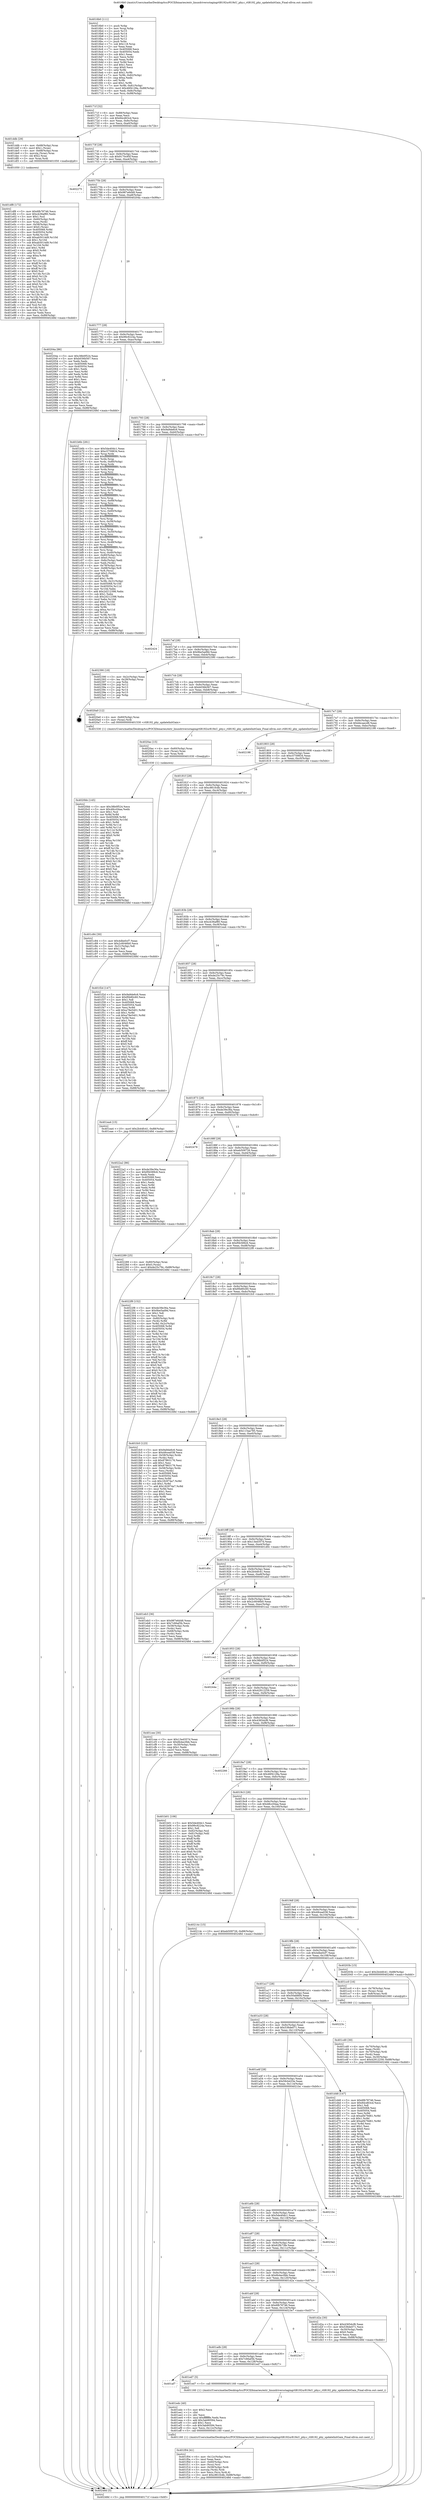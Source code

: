 digraph "0x4016b0" {
  label = "0x4016b0 (/mnt/c/Users/mathe/Desktop/tcc/POCII/binaries/extr_linuxdriversstagingrtl8192ur819xU_phy.c_rtl8192_phy_updateInitGain_Final-ollvm.out::main(0))"
  labelloc = "t"
  node[shape=record]

  Entry [label="",width=0.3,height=0.3,shape=circle,fillcolor=black,style=filled]
  "0x40171f" [label="{
     0x40171f [32]\l
     | [instrs]\l
     &nbsp;&nbsp;0x40171f \<+6\>: mov -0x88(%rbp),%eax\l
     &nbsp;&nbsp;0x401725 \<+2\>: mov %eax,%ecx\l
     &nbsp;&nbsp;0x401727 \<+6\>: sub $0x84cd63cd,%ecx\l
     &nbsp;&nbsp;0x40172d \<+6\>: mov %eax,-0x9c(%rbp)\l
     &nbsp;&nbsp;0x401733 \<+6\>: mov %ecx,-0xa0(%rbp)\l
     &nbsp;&nbsp;0x401739 \<+6\>: je 0000000000401ddb \<main+0x72b\>\l
  }"]
  "0x401ddb" [label="{
     0x401ddb [29]\l
     | [instrs]\l
     &nbsp;&nbsp;0x401ddb \<+4\>: mov -0x68(%rbp),%rax\l
     &nbsp;&nbsp;0x401ddf \<+6\>: movl $0x1,(%rax)\l
     &nbsp;&nbsp;0x401de5 \<+4\>: mov -0x68(%rbp),%rax\l
     &nbsp;&nbsp;0x401de9 \<+3\>: movslq (%rax),%rax\l
     &nbsp;&nbsp;0x401dec \<+4\>: shl $0x2,%rax\l
     &nbsp;&nbsp;0x401df0 \<+3\>: mov %rax,%rdi\l
     &nbsp;&nbsp;0x401df3 \<+5\>: call 0000000000401050 \<malloc@plt\>\l
     | [calls]\l
     &nbsp;&nbsp;0x401050 \{1\} (unknown)\l
  }"]
  "0x40173f" [label="{
     0x40173f [28]\l
     | [instrs]\l
     &nbsp;&nbsp;0x40173f \<+5\>: jmp 0000000000401744 \<main+0x94\>\l
     &nbsp;&nbsp;0x401744 \<+6\>: mov -0x9c(%rbp),%eax\l
     &nbsp;&nbsp;0x40174a \<+5\>: sub $0x9170c95f,%eax\l
     &nbsp;&nbsp;0x40174f \<+6\>: mov %eax,-0xa4(%rbp)\l
     &nbsp;&nbsp;0x401755 \<+6\>: je 0000000000402275 \<main+0xbc5\>\l
  }"]
  Exit [label="",width=0.3,height=0.3,shape=circle,fillcolor=black,style=filled,peripheries=2]
  "0x402275" [label="{
     0x402275\l
  }", style=dashed]
  "0x40175b" [label="{
     0x40175b [28]\l
     | [instrs]\l
     &nbsp;&nbsp;0x40175b \<+5\>: jmp 0000000000401760 \<main+0xb0\>\l
     &nbsp;&nbsp;0x401760 \<+6\>: mov -0x9c(%rbp),%eax\l
     &nbsp;&nbsp;0x401766 \<+5\>: sub $0x987e6d48,%eax\l
     &nbsp;&nbsp;0x40176b \<+6\>: mov %eax,-0xa8(%rbp)\l
     &nbsp;&nbsp;0x401771 \<+6\>: je 000000000040204a \<main+0x99a\>\l
  }"]
  "0x4020bb" [label="{
     0x4020bb [145]\l
     | [instrs]\l
     &nbsp;&nbsp;0x4020bb \<+5\>: mov $0x38b0f524,%ecx\l
     &nbsp;&nbsp;0x4020c0 \<+5\>: mov $0x48cc04aa,%edx\l
     &nbsp;&nbsp;0x4020c5 \<+3\>: mov $0x1,%sil\l
     &nbsp;&nbsp;0x4020c8 \<+3\>: xor %r8d,%r8d\l
     &nbsp;&nbsp;0x4020cb \<+8\>: mov 0x405068,%r9d\l
     &nbsp;&nbsp;0x4020d3 \<+8\>: mov 0x405054,%r10d\l
     &nbsp;&nbsp;0x4020db \<+4\>: sub $0x1,%r8d\l
     &nbsp;&nbsp;0x4020df \<+3\>: mov %r9d,%r11d\l
     &nbsp;&nbsp;0x4020e2 \<+3\>: add %r8d,%r11d\l
     &nbsp;&nbsp;0x4020e5 \<+4\>: imul %r11d,%r9d\l
     &nbsp;&nbsp;0x4020e9 \<+4\>: and $0x1,%r9d\l
     &nbsp;&nbsp;0x4020ed \<+4\>: cmp $0x0,%r9d\l
     &nbsp;&nbsp;0x4020f1 \<+3\>: sete %bl\l
     &nbsp;&nbsp;0x4020f4 \<+4\>: cmp $0xa,%r10d\l
     &nbsp;&nbsp;0x4020f8 \<+4\>: setl %r14b\l
     &nbsp;&nbsp;0x4020fc \<+3\>: mov %bl,%r15b\l
     &nbsp;&nbsp;0x4020ff \<+4\>: xor $0xff,%r15b\l
     &nbsp;&nbsp;0x402103 \<+3\>: mov %r14b,%r12b\l
     &nbsp;&nbsp;0x402106 \<+4\>: xor $0xff,%r12b\l
     &nbsp;&nbsp;0x40210a \<+4\>: xor $0x0,%sil\l
     &nbsp;&nbsp;0x40210e \<+3\>: mov %r15b,%r13b\l
     &nbsp;&nbsp;0x402111 \<+4\>: and $0x0,%r13b\l
     &nbsp;&nbsp;0x402115 \<+3\>: and %sil,%bl\l
     &nbsp;&nbsp;0x402118 \<+3\>: mov %r12b,%al\l
     &nbsp;&nbsp;0x40211b \<+2\>: and $0x0,%al\l
     &nbsp;&nbsp;0x40211d \<+3\>: and %sil,%r14b\l
     &nbsp;&nbsp;0x402120 \<+3\>: or %bl,%r13b\l
     &nbsp;&nbsp;0x402123 \<+3\>: or %r14b,%al\l
     &nbsp;&nbsp;0x402126 \<+3\>: xor %al,%r13b\l
     &nbsp;&nbsp;0x402129 \<+3\>: or %r12b,%r15b\l
     &nbsp;&nbsp;0x40212c \<+4\>: xor $0xff,%r15b\l
     &nbsp;&nbsp;0x402130 \<+4\>: or $0x0,%sil\l
     &nbsp;&nbsp;0x402134 \<+3\>: and %sil,%r15b\l
     &nbsp;&nbsp;0x402137 \<+3\>: or %r15b,%r13b\l
     &nbsp;&nbsp;0x40213a \<+4\>: test $0x1,%r13b\l
     &nbsp;&nbsp;0x40213e \<+3\>: cmovne %edx,%ecx\l
     &nbsp;&nbsp;0x402141 \<+6\>: mov %ecx,-0x88(%rbp)\l
     &nbsp;&nbsp;0x402147 \<+5\>: jmp 000000000040248d \<main+0xddd\>\l
  }"]
  "0x40204a" [label="{
     0x40204a [86]\l
     | [instrs]\l
     &nbsp;&nbsp;0x40204a \<+5\>: mov $0x38b0f524,%eax\l
     &nbsp;&nbsp;0x40204f \<+5\>: mov $0xb036b567,%ecx\l
     &nbsp;&nbsp;0x402054 \<+2\>: xor %edx,%edx\l
     &nbsp;&nbsp;0x402056 \<+7\>: mov 0x405068,%esi\l
     &nbsp;&nbsp;0x40205d \<+7\>: mov 0x405054,%edi\l
     &nbsp;&nbsp;0x402064 \<+3\>: sub $0x1,%edx\l
     &nbsp;&nbsp;0x402067 \<+3\>: mov %esi,%r8d\l
     &nbsp;&nbsp;0x40206a \<+3\>: add %edx,%r8d\l
     &nbsp;&nbsp;0x40206d \<+4\>: imul %r8d,%esi\l
     &nbsp;&nbsp;0x402071 \<+3\>: and $0x1,%esi\l
     &nbsp;&nbsp;0x402074 \<+3\>: cmp $0x0,%esi\l
     &nbsp;&nbsp;0x402077 \<+4\>: sete %r9b\l
     &nbsp;&nbsp;0x40207b \<+3\>: cmp $0xa,%edi\l
     &nbsp;&nbsp;0x40207e \<+4\>: setl %r10b\l
     &nbsp;&nbsp;0x402082 \<+3\>: mov %r9b,%r11b\l
     &nbsp;&nbsp;0x402085 \<+3\>: and %r10b,%r11b\l
     &nbsp;&nbsp;0x402088 \<+3\>: xor %r10b,%r9b\l
     &nbsp;&nbsp;0x40208b \<+3\>: or %r9b,%r11b\l
     &nbsp;&nbsp;0x40208e \<+4\>: test $0x1,%r11b\l
     &nbsp;&nbsp;0x402092 \<+3\>: cmovne %ecx,%eax\l
     &nbsp;&nbsp;0x402095 \<+6\>: mov %eax,-0x88(%rbp)\l
     &nbsp;&nbsp;0x40209b \<+5\>: jmp 000000000040248d \<main+0xddd\>\l
  }"]
  "0x401777" [label="{
     0x401777 [28]\l
     | [instrs]\l
     &nbsp;&nbsp;0x401777 \<+5\>: jmp 000000000040177c \<main+0xcc\>\l
     &nbsp;&nbsp;0x40177c \<+6\>: mov -0x9c(%rbp),%eax\l
     &nbsp;&nbsp;0x401782 \<+5\>: sub $0x99c9224a,%eax\l
     &nbsp;&nbsp;0x401787 \<+6\>: mov %eax,-0xac(%rbp)\l
     &nbsp;&nbsp;0x40178d \<+6\>: je 0000000000401b6b \<main+0x4bb\>\l
  }"]
  "0x4020ac" [label="{
     0x4020ac [15]\l
     | [instrs]\l
     &nbsp;&nbsp;0x4020ac \<+4\>: mov -0x60(%rbp),%rax\l
     &nbsp;&nbsp;0x4020b0 \<+3\>: mov (%rax),%rax\l
     &nbsp;&nbsp;0x4020b3 \<+3\>: mov %rax,%rdi\l
     &nbsp;&nbsp;0x4020b6 \<+5\>: call 0000000000401030 \<free@plt\>\l
     | [calls]\l
     &nbsp;&nbsp;0x401030 \{1\} (unknown)\l
  }"]
  "0x401b6b" [label="{
     0x401b6b [281]\l
     | [instrs]\l
     &nbsp;&nbsp;0x401b6b \<+5\>: mov $0x5de40dc1,%eax\l
     &nbsp;&nbsp;0x401b70 \<+5\>: mov $0xc5759834,%ecx\l
     &nbsp;&nbsp;0x401b75 \<+3\>: mov %rsp,%rdx\l
     &nbsp;&nbsp;0x401b78 \<+4\>: add $0xfffffffffffffff0,%rdx\l
     &nbsp;&nbsp;0x401b7c \<+3\>: mov %rdx,%rsp\l
     &nbsp;&nbsp;0x401b7f \<+4\>: mov %rdx,-0x80(%rbp)\l
     &nbsp;&nbsp;0x401b83 \<+3\>: mov %rsp,%rdx\l
     &nbsp;&nbsp;0x401b86 \<+4\>: add $0xfffffffffffffff0,%rdx\l
     &nbsp;&nbsp;0x401b8a \<+3\>: mov %rdx,%rsp\l
     &nbsp;&nbsp;0x401b8d \<+3\>: mov %rsp,%rsi\l
     &nbsp;&nbsp;0x401b90 \<+4\>: add $0xfffffffffffffff0,%rsi\l
     &nbsp;&nbsp;0x401b94 \<+3\>: mov %rsi,%rsp\l
     &nbsp;&nbsp;0x401b97 \<+4\>: mov %rsi,-0x78(%rbp)\l
     &nbsp;&nbsp;0x401b9b \<+3\>: mov %rsp,%rsi\l
     &nbsp;&nbsp;0x401b9e \<+4\>: add $0xfffffffffffffff0,%rsi\l
     &nbsp;&nbsp;0x401ba2 \<+3\>: mov %rsi,%rsp\l
     &nbsp;&nbsp;0x401ba5 \<+4\>: mov %rsi,-0x70(%rbp)\l
     &nbsp;&nbsp;0x401ba9 \<+3\>: mov %rsp,%rsi\l
     &nbsp;&nbsp;0x401bac \<+4\>: add $0xfffffffffffffff0,%rsi\l
     &nbsp;&nbsp;0x401bb0 \<+3\>: mov %rsi,%rsp\l
     &nbsp;&nbsp;0x401bb3 \<+4\>: mov %rsi,-0x68(%rbp)\l
     &nbsp;&nbsp;0x401bb7 \<+3\>: mov %rsp,%rsi\l
     &nbsp;&nbsp;0x401bba \<+4\>: add $0xfffffffffffffff0,%rsi\l
     &nbsp;&nbsp;0x401bbe \<+3\>: mov %rsi,%rsp\l
     &nbsp;&nbsp;0x401bc1 \<+4\>: mov %rsi,-0x60(%rbp)\l
     &nbsp;&nbsp;0x401bc5 \<+3\>: mov %rsp,%rsi\l
     &nbsp;&nbsp;0x401bc8 \<+4\>: add $0xfffffffffffffff0,%rsi\l
     &nbsp;&nbsp;0x401bcc \<+3\>: mov %rsi,%rsp\l
     &nbsp;&nbsp;0x401bcf \<+4\>: mov %rsi,-0x58(%rbp)\l
     &nbsp;&nbsp;0x401bd3 \<+3\>: mov %rsp,%rsi\l
     &nbsp;&nbsp;0x401bd6 \<+4\>: add $0xfffffffffffffff0,%rsi\l
     &nbsp;&nbsp;0x401bda \<+3\>: mov %rsi,%rsp\l
     &nbsp;&nbsp;0x401bdd \<+4\>: mov %rsi,-0x50(%rbp)\l
     &nbsp;&nbsp;0x401be1 \<+3\>: mov %rsp,%rsi\l
     &nbsp;&nbsp;0x401be4 \<+4\>: add $0xfffffffffffffff0,%rsi\l
     &nbsp;&nbsp;0x401be8 \<+3\>: mov %rsi,%rsp\l
     &nbsp;&nbsp;0x401beb \<+4\>: mov %rsi,-0x48(%rbp)\l
     &nbsp;&nbsp;0x401bef \<+3\>: mov %rsp,%rsi\l
     &nbsp;&nbsp;0x401bf2 \<+4\>: add $0xfffffffffffffff0,%rsi\l
     &nbsp;&nbsp;0x401bf6 \<+3\>: mov %rsi,%rsp\l
     &nbsp;&nbsp;0x401bf9 \<+4\>: mov %rsi,-0x40(%rbp)\l
     &nbsp;&nbsp;0x401bfd \<+4\>: mov -0x80(%rbp),%rsi\l
     &nbsp;&nbsp;0x401c01 \<+6\>: movl $0x0,(%rsi)\l
     &nbsp;&nbsp;0x401c07 \<+6\>: mov -0x8c(%rbp),%edi\l
     &nbsp;&nbsp;0x401c0d \<+2\>: mov %edi,(%rdx)\l
     &nbsp;&nbsp;0x401c0f \<+4\>: mov -0x78(%rbp),%rsi\l
     &nbsp;&nbsp;0x401c13 \<+7\>: mov -0x98(%rbp),%r8\l
     &nbsp;&nbsp;0x401c1a \<+3\>: mov %r8,(%rsi)\l
     &nbsp;&nbsp;0x401c1d \<+3\>: cmpl $0x2,(%rdx)\l
     &nbsp;&nbsp;0x401c20 \<+4\>: setne %r9b\l
     &nbsp;&nbsp;0x401c24 \<+4\>: and $0x1,%r9b\l
     &nbsp;&nbsp;0x401c28 \<+4\>: mov %r9b,-0x31(%rbp)\l
     &nbsp;&nbsp;0x401c2c \<+8\>: mov 0x405068,%r10d\l
     &nbsp;&nbsp;0x401c34 \<+8\>: mov 0x405054,%r11d\l
     &nbsp;&nbsp;0x401c3c \<+3\>: mov %r10d,%ebx\l
     &nbsp;&nbsp;0x401c3f \<+6\>: add $0x2d212398,%ebx\l
     &nbsp;&nbsp;0x401c45 \<+3\>: sub $0x1,%ebx\l
     &nbsp;&nbsp;0x401c48 \<+6\>: sub $0x2d212398,%ebx\l
     &nbsp;&nbsp;0x401c4e \<+4\>: imul %ebx,%r10d\l
     &nbsp;&nbsp;0x401c52 \<+4\>: and $0x1,%r10d\l
     &nbsp;&nbsp;0x401c56 \<+4\>: cmp $0x0,%r10d\l
     &nbsp;&nbsp;0x401c5a \<+4\>: sete %r9b\l
     &nbsp;&nbsp;0x401c5e \<+4\>: cmp $0xa,%r11d\l
     &nbsp;&nbsp;0x401c62 \<+4\>: setl %r14b\l
     &nbsp;&nbsp;0x401c66 \<+3\>: mov %r9b,%r15b\l
     &nbsp;&nbsp;0x401c69 \<+3\>: and %r14b,%r15b\l
     &nbsp;&nbsp;0x401c6c \<+3\>: xor %r14b,%r9b\l
     &nbsp;&nbsp;0x401c6f \<+3\>: or %r9b,%r15b\l
     &nbsp;&nbsp;0x401c72 \<+4\>: test $0x1,%r15b\l
     &nbsp;&nbsp;0x401c76 \<+3\>: cmovne %ecx,%eax\l
     &nbsp;&nbsp;0x401c79 \<+6\>: mov %eax,-0x88(%rbp)\l
     &nbsp;&nbsp;0x401c7f \<+5\>: jmp 000000000040248d \<main+0xddd\>\l
  }"]
  "0x401793" [label="{
     0x401793 [28]\l
     | [instrs]\l
     &nbsp;&nbsp;0x401793 \<+5\>: jmp 0000000000401798 \<main+0xe8\>\l
     &nbsp;&nbsp;0x401798 \<+6\>: mov -0x9c(%rbp),%eax\l
     &nbsp;&nbsp;0x40179e \<+5\>: sub $0x9a9de6c6,%eax\l
     &nbsp;&nbsp;0x4017a3 \<+6\>: mov %eax,-0xb0(%rbp)\l
     &nbsp;&nbsp;0x4017a9 \<+6\>: je 0000000000402424 \<main+0xd74\>\l
  }"]
  "0x401f04" [label="{
     0x401f04 [41]\l
     | [instrs]\l
     &nbsp;&nbsp;0x401f04 \<+6\>: mov -0x12c(%rbp),%ecx\l
     &nbsp;&nbsp;0x401f0a \<+3\>: imul %eax,%ecx\l
     &nbsp;&nbsp;0x401f0d \<+4\>: mov -0x60(%rbp),%rsi\l
     &nbsp;&nbsp;0x401f11 \<+3\>: mov (%rsi),%rsi\l
     &nbsp;&nbsp;0x401f14 \<+4\>: mov -0x58(%rbp),%rdi\l
     &nbsp;&nbsp;0x401f18 \<+3\>: movslq (%rdi),%rdi\l
     &nbsp;&nbsp;0x401f1b \<+3\>: mov %ecx,(%rsi,%rdi,4)\l
     &nbsp;&nbsp;0x401f1e \<+10\>: movl $0xc861fcdb,-0x88(%rbp)\l
     &nbsp;&nbsp;0x401f28 \<+5\>: jmp 000000000040248d \<main+0xddd\>\l
  }"]
  "0x402424" [label="{
     0x402424\l
  }", style=dashed]
  "0x4017af" [label="{
     0x4017af [28]\l
     | [instrs]\l
     &nbsp;&nbsp;0x4017af \<+5\>: jmp 00000000004017b4 \<main+0x104\>\l
     &nbsp;&nbsp;0x4017b4 \<+6\>: mov -0x9c(%rbp),%eax\l
     &nbsp;&nbsp;0x4017ba \<+5\>: sub $0x9be5ad9d,%eax\l
     &nbsp;&nbsp;0x4017bf \<+6\>: mov %eax,-0xb4(%rbp)\l
     &nbsp;&nbsp;0x4017c5 \<+6\>: je 0000000000402390 \<main+0xce0\>\l
  }"]
  "0x401edc" [label="{
     0x401edc [40]\l
     | [instrs]\l
     &nbsp;&nbsp;0x401edc \<+5\>: mov $0x2,%ecx\l
     &nbsp;&nbsp;0x401ee1 \<+1\>: cltd\l
     &nbsp;&nbsp;0x401ee2 \<+2\>: idiv %ecx\l
     &nbsp;&nbsp;0x401ee4 \<+6\>: imul $0xfffffffe,%edx,%ecx\l
     &nbsp;&nbsp;0x401eea \<+6\>: add $0x3ab90594,%ecx\l
     &nbsp;&nbsp;0x401ef0 \<+3\>: add $0x1,%ecx\l
     &nbsp;&nbsp;0x401ef3 \<+6\>: sub $0x3ab90594,%ecx\l
     &nbsp;&nbsp;0x401ef9 \<+6\>: mov %ecx,-0x12c(%rbp)\l
     &nbsp;&nbsp;0x401eff \<+5\>: call 0000000000401160 \<next_i\>\l
     | [calls]\l
     &nbsp;&nbsp;0x401160 \{1\} (/mnt/c/Users/mathe/Desktop/tcc/POCII/binaries/extr_linuxdriversstagingrtl8192ur819xU_phy.c_rtl8192_phy_updateInitGain_Final-ollvm.out::next_i)\l
  }"]
  "0x402390" [label="{
     0x402390 [18]\l
     | [instrs]\l
     &nbsp;&nbsp;0x402390 \<+3\>: mov -0x2c(%rbp),%eax\l
     &nbsp;&nbsp;0x402393 \<+4\>: lea -0x28(%rbp),%rsp\l
     &nbsp;&nbsp;0x402397 \<+1\>: pop %rbx\l
     &nbsp;&nbsp;0x402398 \<+2\>: pop %r12\l
     &nbsp;&nbsp;0x40239a \<+2\>: pop %r13\l
     &nbsp;&nbsp;0x40239c \<+2\>: pop %r14\l
     &nbsp;&nbsp;0x40239e \<+2\>: pop %r15\l
     &nbsp;&nbsp;0x4023a0 \<+1\>: pop %rbp\l
     &nbsp;&nbsp;0x4023a1 \<+1\>: ret\l
  }"]
  "0x4017cb" [label="{
     0x4017cb [28]\l
     | [instrs]\l
     &nbsp;&nbsp;0x4017cb \<+5\>: jmp 00000000004017d0 \<main+0x120\>\l
     &nbsp;&nbsp;0x4017d0 \<+6\>: mov -0x9c(%rbp),%eax\l
     &nbsp;&nbsp;0x4017d6 \<+5\>: sub $0xb036b567,%eax\l
     &nbsp;&nbsp;0x4017db \<+6\>: mov %eax,-0xb8(%rbp)\l
     &nbsp;&nbsp;0x4017e1 \<+6\>: je 00000000004020a0 \<main+0x9f0\>\l
  }"]
  "0x401af7" [label="{
     0x401af7\l
  }", style=dashed]
  "0x4020a0" [label="{
     0x4020a0 [12]\l
     | [instrs]\l
     &nbsp;&nbsp;0x4020a0 \<+4\>: mov -0x60(%rbp),%rax\l
     &nbsp;&nbsp;0x4020a4 \<+3\>: mov (%rax),%rdi\l
     &nbsp;&nbsp;0x4020a7 \<+5\>: call 0000000000401530 \<rtl8192_phy_updateInitGain\>\l
     | [calls]\l
     &nbsp;&nbsp;0x401530 \{1\} (/mnt/c/Users/mathe/Desktop/tcc/POCII/binaries/extr_linuxdriversstagingrtl8192ur819xU_phy.c_rtl8192_phy_updateInitGain_Final-ollvm.out::rtl8192_phy_updateInitGain)\l
  }"]
  "0x4017e7" [label="{
     0x4017e7 [28]\l
     | [instrs]\l
     &nbsp;&nbsp;0x4017e7 \<+5\>: jmp 00000000004017ec \<main+0x13c\>\l
     &nbsp;&nbsp;0x4017ec \<+6\>: mov -0x9c(%rbp),%eax\l
     &nbsp;&nbsp;0x4017f2 \<+5\>: sub $0xbbcaecd8,%eax\l
     &nbsp;&nbsp;0x4017f7 \<+6\>: mov %eax,-0xbc(%rbp)\l
     &nbsp;&nbsp;0x4017fd \<+6\>: je 0000000000402198 \<main+0xae8\>\l
  }"]
  "0x401ed7" [label="{
     0x401ed7 [5]\l
     | [instrs]\l
     &nbsp;&nbsp;0x401ed7 \<+5\>: call 0000000000401160 \<next_i\>\l
     | [calls]\l
     &nbsp;&nbsp;0x401160 \{1\} (/mnt/c/Users/mathe/Desktop/tcc/POCII/binaries/extr_linuxdriversstagingrtl8192ur819xU_phy.c_rtl8192_phy_updateInitGain_Final-ollvm.out::next_i)\l
  }"]
  "0x402198" [label="{
     0x402198\l
  }", style=dashed]
  "0x401803" [label="{
     0x401803 [28]\l
     | [instrs]\l
     &nbsp;&nbsp;0x401803 \<+5\>: jmp 0000000000401808 \<main+0x158\>\l
     &nbsp;&nbsp;0x401808 \<+6\>: mov -0x9c(%rbp),%eax\l
     &nbsp;&nbsp;0x40180e \<+5\>: sub $0xc5759834,%eax\l
     &nbsp;&nbsp;0x401813 \<+6\>: mov %eax,-0xc0(%rbp)\l
     &nbsp;&nbsp;0x401819 \<+6\>: je 0000000000401c84 \<main+0x5d4\>\l
  }"]
  "0x401adb" [label="{
     0x401adb [28]\l
     | [instrs]\l
     &nbsp;&nbsp;0x401adb \<+5\>: jmp 0000000000401ae0 \<main+0x430\>\l
     &nbsp;&nbsp;0x401ae0 \<+6\>: mov -0x9c(%rbp),%eax\l
     &nbsp;&nbsp;0x401ae6 \<+5\>: sub $0x7c66af3b,%eax\l
     &nbsp;&nbsp;0x401aeb \<+6\>: mov %eax,-0x128(%rbp)\l
     &nbsp;&nbsp;0x401af1 \<+6\>: je 0000000000401ed7 \<main+0x827\>\l
  }"]
  "0x401c84" [label="{
     0x401c84 [30]\l
     | [instrs]\l
     &nbsp;&nbsp;0x401c84 \<+5\>: mov $0x4dbe0cf7,%eax\l
     &nbsp;&nbsp;0x401c89 \<+5\>: mov $0x2c6046b0,%ecx\l
     &nbsp;&nbsp;0x401c8e \<+3\>: mov -0x31(%rbp),%dl\l
     &nbsp;&nbsp;0x401c91 \<+3\>: test $0x1,%dl\l
     &nbsp;&nbsp;0x401c94 \<+3\>: cmovne %ecx,%eax\l
     &nbsp;&nbsp;0x401c97 \<+6\>: mov %eax,-0x88(%rbp)\l
     &nbsp;&nbsp;0x401c9d \<+5\>: jmp 000000000040248d \<main+0xddd\>\l
  }"]
  "0x40181f" [label="{
     0x40181f [28]\l
     | [instrs]\l
     &nbsp;&nbsp;0x40181f \<+5\>: jmp 0000000000401824 \<main+0x174\>\l
     &nbsp;&nbsp;0x401824 \<+6\>: mov -0x9c(%rbp),%eax\l
     &nbsp;&nbsp;0x40182a \<+5\>: sub $0xc861fcdb,%eax\l
     &nbsp;&nbsp;0x40182f \<+6\>: mov %eax,-0xc4(%rbp)\l
     &nbsp;&nbsp;0x401835 \<+6\>: je 0000000000401f2d \<main+0x87d\>\l
  }"]
  "0x4023e7" [label="{
     0x4023e7\l
  }", style=dashed]
  "0x401f2d" [label="{
     0x401f2d [147]\l
     | [instrs]\l
     &nbsp;&nbsp;0x401f2d \<+5\>: mov $0x9a9de6c6,%eax\l
     &nbsp;&nbsp;0x401f32 \<+5\>: mov $0xf0b80c60,%ecx\l
     &nbsp;&nbsp;0x401f37 \<+2\>: mov $0x1,%dl\l
     &nbsp;&nbsp;0x401f39 \<+7\>: mov 0x405068,%esi\l
     &nbsp;&nbsp;0x401f40 \<+7\>: mov 0x405054,%edi\l
     &nbsp;&nbsp;0x401f47 \<+3\>: mov %esi,%r8d\l
     &nbsp;&nbsp;0x401f4a \<+7\>: add $0xa78e5401,%r8d\l
     &nbsp;&nbsp;0x401f51 \<+4\>: sub $0x1,%r8d\l
     &nbsp;&nbsp;0x401f55 \<+7\>: sub $0xa78e5401,%r8d\l
     &nbsp;&nbsp;0x401f5c \<+4\>: imul %r8d,%esi\l
     &nbsp;&nbsp;0x401f60 \<+3\>: and $0x1,%esi\l
     &nbsp;&nbsp;0x401f63 \<+3\>: cmp $0x0,%esi\l
     &nbsp;&nbsp;0x401f66 \<+4\>: sete %r9b\l
     &nbsp;&nbsp;0x401f6a \<+3\>: cmp $0xa,%edi\l
     &nbsp;&nbsp;0x401f6d \<+4\>: setl %r10b\l
     &nbsp;&nbsp;0x401f71 \<+3\>: mov %r9b,%r11b\l
     &nbsp;&nbsp;0x401f74 \<+4\>: xor $0xff,%r11b\l
     &nbsp;&nbsp;0x401f78 \<+3\>: mov %r10b,%bl\l
     &nbsp;&nbsp;0x401f7b \<+3\>: xor $0xff,%bl\l
     &nbsp;&nbsp;0x401f7e \<+3\>: xor $0x0,%dl\l
     &nbsp;&nbsp;0x401f81 \<+3\>: mov %r11b,%r14b\l
     &nbsp;&nbsp;0x401f84 \<+4\>: and $0x0,%r14b\l
     &nbsp;&nbsp;0x401f88 \<+3\>: and %dl,%r9b\l
     &nbsp;&nbsp;0x401f8b \<+3\>: mov %bl,%r15b\l
     &nbsp;&nbsp;0x401f8e \<+4\>: and $0x0,%r15b\l
     &nbsp;&nbsp;0x401f92 \<+3\>: and %dl,%r10b\l
     &nbsp;&nbsp;0x401f95 \<+3\>: or %r9b,%r14b\l
     &nbsp;&nbsp;0x401f98 \<+3\>: or %r10b,%r15b\l
     &nbsp;&nbsp;0x401f9b \<+3\>: xor %r15b,%r14b\l
     &nbsp;&nbsp;0x401f9e \<+3\>: or %bl,%r11b\l
     &nbsp;&nbsp;0x401fa1 \<+4\>: xor $0xff,%r11b\l
     &nbsp;&nbsp;0x401fa5 \<+3\>: or $0x0,%dl\l
     &nbsp;&nbsp;0x401fa8 \<+3\>: and %dl,%r11b\l
     &nbsp;&nbsp;0x401fab \<+3\>: or %r11b,%r14b\l
     &nbsp;&nbsp;0x401fae \<+4\>: test $0x1,%r14b\l
     &nbsp;&nbsp;0x401fb2 \<+3\>: cmovne %ecx,%eax\l
     &nbsp;&nbsp;0x401fb5 \<+6\>: mov %eax,-0x88(%rbp)\l
     &nbsp;&nbsp;0x401fbb \<+5\>: jmp 000000000040248d \<main+0xddd\>\l
  }"]
  "0x40183b" [label="{
     0x40183b [28]\l
     | [instrs]\l
     &nbsp;&nbsp;0x40183b \<+5\>: jmp 0000000000401840 \<main+0x190\>\l
     &nbsp;&nbsp;0x401840 \<+6\>: mov -0x9c(%rbp),%eax\l
     &nbsp;&nbsp;0x401846 \<+5\>: sub $0xcb36af80,%eax\l
     &nbsp;&nbsp;0x40184b \<+6\>: mov %eax,-0xc8(%rbp)\l
     &nbsp;&nbsp;0x401851 \<+6\>: je 0000000000401ea4 \<main+0x7f4\>\l
  }"]
  "0x401df8" [label="{
     0x401df8 [172]\l
     | [instrs]\l
     &nbsp;&nbsp;0x401df8 \<+5\>: mov $0x6fb78746,%ecx\l
     &nbsp;&nbsp;0x401dfd \<+5\>: mov $0xcb36af80,%edx\l
     &nbsp;&nbsp;0x401e02 \<+3\>: mov $0x1,%sil\l
     &nbsp;&nbsp;0x401e05 \<+4\>: mov -0x60(%rbp),%rdi\l
     &nbsp;&nbsp;0x401e09 \<+3\>: mov %rax,(%rdi)\l
     &nbsp;&nbsp;0x401e0c \<+4\>: mov -0x58(%rbp),%rax\l
     &nbsp;&nbsp;0x401e10 \<+6\>: movl $0x0,(%rax)\l
     &nbsp;&nbsp;0x401e16 \<+8\>: mov 0x405068,%r8d\l
     &nbsp;&nbsp;0x401e1e \<+8\>: mov 0x405054,%r9d\l
     &nbsp;&nbsp;0x401e26 \<+3\>: mov %r8d,%r10d\l
     &nbsp;&nbsp;0x401e29 \<+7\>: add $0xab5014d9,%r10d\l
     &nbsp;&nbsp;0x401e30 \<+4\>: sub $0x1,%r10d\l
     &nbsp;&nbsp;0x401e34 \<+7\>: sub $0xab5014d9,%r10d\l
     &nbsp;&nbsp;0x401e3b \<+4\>: imul %r10d,%r8d\l
     &nbsp;&nbsp;0x401e3f \<+4\>: and $0x1,%r8d\l
     &nbsp;&nbsp;0x401e43 \<+4\>: cmp $0x0,%r8d\l
     &nbsp;&nbsp;0x401e47 \<+4\>: sete %r11b\l
     &nbsp;&nbsp;0x401e4b \<+4\>: cmp $0xa,%r9d\l
     &nbsp;&nbsp;0x401e4f \<+3\>: setl %bl\l
     &nbsp;&nbsp;0x401e52 \<+3\>: mov %r11b,%r14b\l
     &nbsp;&nbsp;0x401e55 \<+4\>: xor $0xff,%r14b\l
     &nbsp;&nbsp;0x401e59 \<+3\>: mov %bl,%r15b\l
     &nbsp;&nbsp;0x401e5c \<+4\>: xor $0xff,%r15b\l
     &nbsp;&nbsp;0x401e60 \<+4\>: xor $0x0,%sil\l
     &nbsp;&nbsp;0x401e64 \<+3\>: mov %r14b,%r12b\l
     &nbsp;&nbsp;0x401e67 \<+4\>: and $0x0,%r12b\l
     &nbsp;&nbsp;0x401e6b \<+3\>: and %sil,%r11b\l
     &nbsp;&nbsp;0x401e6e \<+3\>: mov %r15b,%r13b\l
     &nbsp;&nbsp;0x401e71 \<+4\>: and $0x0,%r13b\l
     &nbsp;&nbsp;0x401e75 \<+3\>: and %sil,%bl\l
     &nbsp;&nbsp;0x401e78 \<+3\>: or %r11b,%r12b\l
     &nbsp;&nbsp;0x401e7b \<+3\>: or %bl,%r13b\l
     &nbsp;&nbsp;0x401e7e \<+3\>: xor %r13b,%r12b\l
     &nbsp;&nbsp;0x401e81 \<+3\>: or %r15b,%r14b\l
     &nbsp;&nbsp;0x401e84 \<+4\>: xor $0xff,%r14b\l
     &nbsp;&nbsp;0x401e88 \<+4\>: or $0x0,%sil\l
     &nbsp;&nbsp;0x401e8c \<+3\>: and %sil,%r14b\l
     &nbsp;&nbsp;0x401e8f \<+3\>: or %r14b,%r12b\l
     &nbsp;&nbsp;0x401e92 \<+4\>: test $0x1,%r12b\l
     &nbsp;&nbsp;0x401e96 \<+3\>: cmovne %edx,%ecx\l
     &nbsp;&nbsp;0x401e99 \<+6\>: mov %ecx,-0x88(%rbp)\l
     &nbsp;&nbsp;0x401e9f \<+5\>: jmp 000000000040248d \<main+0xddd\>\l
  }"]
  "0x401ea4" [label="{
     0x401ea4 [15]\l
     | [instrs]\l
     &nbsp;&nbsp;0x401ea4 \<+10\>: movl $0x2b44fc41,-0x88(%rbp)\l
     &nbsp;&nbsp;0x401eae \<+5\>: jmp 000000000040248d \<main+0xddd\>\l
  }"]
  "0x401857" [label="{
     0x401857 [28]\l
     | [instrs]\l
     &nbsp;&nbsp;0x401857 \<+5\>: jmp 000000000040185c \<main+0x1ac\>\l
     &nbsp;&nbsp;0x40185c \<+6\>: mov -0x9c(%rbp),%eax\l
     &nbsp;&nbsp;0x401862 \<+5\>: sub $0xde25c79c,%eax\l
     &nbsp;&nbsp;0x401867 \<+6\>: mov %eax,-0xcc(%rbp)\l
     &nbsp;&nbsp;0x40186d \<+6\>: je 00000000004022a2 \<main+0xbf2\>\l
  }"]
  "0x401abf" [label="{
     0x401abf [28]\l
     | [instrs]\l
     &nbsp;&nbsp;0x401abf \<+5\>: jmp 0000000000401ac4 \<main+0x414\>\l
     &nbsp;&nbsp;0x401ac4 \<+6\>: mov -0x9c(%rbp),%eax\l
     &nbsp;&nbsp;0x401aca \<+5\>: sub $0x6fb78746,%eax\l
     &nbsp;&nbsp;0x401acf \<+6\>: mov %eax,-0x124(%rbp)\l
     &nbsp;&nbsp;0x401ad5 \<+6\>: je 00000000004023e7 \<main+0xd37\>\l
  }"]
  "0x4022a2" [label="{
     0x4022a2 [86]\l
     | [instrs]\l
     &nbsp;&nbsp;0x4022a2 \<+5\>: mov $0xde39e36a,%eax\l
     &nbsp;&nbsp;0x4022a7 \<+5\>: mov $0xf0b589c6,%ecx\l
     &nbsp;&nbsp;0x4022ac \<+2\>: xor %edx,%edx\l
     &nbsp;&nbsp;0x4022ae \<+7\>: mov 0x405068,%esi\l
     &nbsp;&nbsp;0x4022b5 \<+7\>: mov 0x405054,%edi\l
     &nbsp;&nbsp;0x4022bc \<+3\>: sub $0x1,%edx\l
     &nbsp;&nbsp;0x4022bf \<+3\>: mov %esi,%r8d\l
     &nbsp;&nbsp;0x4022c2 \<+3\>: add %edx,%r8d\l
     &nbsp;&nbsp;0x4022c5 \<+4\>: imul %r8d,%esi\l
     &nbsp;&nbsp;0x4022c9 \<+3\>: and $0x1,%esi\l
     &nbsp;&nbsp;0x4022cc \<+3\>: cmp $0x0,%esi\l
     &nbsp;&nbsp;0x4022cf \<+4\>: sete %r9b\l
     &nbsp;&nbsp;0x4022d3 \<+3\>: cmp $0xa,%edi\l
     &nbsp;&nbsp;0x4022d6 \<+4\>: setl %r10b\l
     &nbsp;&nbsp;0x4022da \<+3\>: mov %r9b,%r11b\l
     &nbsp;&nbsp;0x4022dd \<+3\>: and %r10b,%r11b\l
     &nbsp;&nbsp;0x4022e0 \<+3\>: xor %r10b,%r9b\l
     &nbsp;&nbsp;0x4022e3 \<+3\>: or %r9b,%r11b\l
     &nbsp;&nbsp;0x4022e6 \<+4\>: test $0x1,%r11b\l
     &nbsp;&nbsp;0x4022ea \<+3\>: cmovne %ecx,%eax\l
     &nbsp;&nbsp;0x4022ed \<+6\>: mov %eax,-0x88(%rbp)\l
     &nbsp;&nbsp;0x4022f3 \<+5\>: jmp 000000000040248d \<main+0xddd\>\l
  }"]
  "0x401873" [label="{
     0x401873 [28]\l
     | [instrs]\l
     &nbsp;&nbsp;0x401873 \<+5\>: jmp 0000000000401878 \<main+0x1c8\>\l
     &nbsp;&nbsp;0x401878 \<+6\>: mov -0x9c(%rbp),%eax\l
     &nbsp;&nbsp;0x40187e \<+5\>: sub $0xde39e36a,%eax\l
     &nbsp;&nbsp;0x401883 \<+6\>: mov %eax,-0xd0(%rbp)\l
     &nbsp;&nbsp;0x401889 \<+6\>: je 0000000000402478 \<main+0xdc8\>\l
  }"]
  "0x401d2a" [label="{
     0x401d2a [30]\l
     | [instrs]\l
     &nbsp;&nbsp;0x401d2a \<+5\>: mov $0x4365dcf6,%eax\l
     &nbsp;&nbsp;0x401d2f \<+5\>: mov $0x536de071,%ecx\l
     &nbsp;&nbsp;0x401d34 \<+3\>: mov -0x30(%rbp),%edx\l
     &nbsp;&nbsp;0x401d37 \<+3\>: cmp $0x0,%edx\l
     &nbsp;&nbsp;0x401d3a \<+3\>: cmove %ecx,%eax\l
     &nbsp;&nbsp;0x401d3d \<+6\>: mov %eax,-0x88(%rbp)\l
     &nbsp;&nbsp;0x401d43 \<+5\>: jmp 000000000040248d \<main+0xddd\>\l
  }"]
  "0x402478" [label="{
     0x402478\l
  }", style=dashed]
  "0x40188f" [label="{
     0x40188f [28]\l
     | [instrs]\l
     &nbsp;&nbsp;0x40188f \<+5\>: jmp 0000000000401894 \<main+0x1e4\>\l
     &nbsp;&nbsp;0x401894 \<+6\>: mov -0x9c(%rbp),%eax\l
     &nbsp;&nbsp;0x40189a \<+5\>: sub $0xeb509726,%eax\l
     &nbsp;&nbsp;0x40189f \<+6\>: mov %eax,-0xd4(%rbp)\l
     &nbsp;&nbsp;0x4018a5 \<+6\>: je 0000000000402289 \<main+0xbd9\>\l
  }"]
  "0x401aa3" [label="{
     0x401aa3 [28]\l
     | [instrs]\l
     &nbsp;&nbsp;0x401aa3 \<+5\>: jmp 0000000000401aa8 \<main+0x3f8\>\l
     &nbsp;&nbsp;0x401aa8 \<+6\>: mov -0x9c(%rbp),%eax\l
     &nbsp;&nbsp;0x401aae \<+5\>: sub $0x6b4ec0bb,%eax\l
     &nbsp;&nbsp;0x401ab3 \<+6\>: mov %eax,-0x120(%rbp)\l
     &nbsp;&nbsp;0x401ab9 \<+6\>: je 0000000000401d2a \<main+0x67a\>\l
  }"]
  "0x402289" [label="{
     0x402289 [25]\l
     | [instrs]\l
     &nbsp;&nbsp;0x402289 \<+4\>: mov -0x80(%rbp),%rax\l
     &nbsp;&nbsp;0x40228d \<+6\>: movl $0x0,(%rax)\l
     &nbsp;&nbsp;0x402293 \<+10\>: movl $0xde25c79c,-0x88(%rbp)\l
     &nbsp;&nbsp;0x40229d \<+5\>: jmp 000000000040248d \<main+0xddd\>\l
  }"]
  "0x4018ab" [label="{
     0x4018ab [28]\l
     | [instrs]\l
     &nbsp;&nbsp;0x4018ab \<+5\>: jmp 00000000004018b0 \<main+0x200\>\l
     &nbsp;&nbsp;0x4018b0 \<+6\>: mov -0x9c(%rbp),%eax\l
     &nbsp;&nbsp;0x4018b6 \<+5\>: sub $0xf0b589c6,%eax\l
     &nbsp;&nbsp;0x4018bb \<+6\>: mov %eax,-0xd8(%rbp)\l
     &nbsp;&nbsp;0x4018c1 \<+6\>: je 00000000004022f8 \<main+0xc48\>\l
  }"]
  "0x40215b" [label="{
     0x40215b\l
  }", style=dashed]
  "0x4022f8" [label="{
     0x4022f8 [152]\l
     | [instrs]\l
     &nbsp;&nbsp;0x4022f8 \<+5\>: mov $0xde39e36a,%eax\l
     &nbsp;&nbsp;0x4022fd \<+5\>: mov $0x9be5ad9d,%ecx\l
     &nbsp;&nbsp;0x402302 \<+2\>: mov $0x1,%dl\l
     &nbsp;&nbsp;0x402304 \<+2\>: xor %esi,%esi\l
     &nbsp;&nbsp;0x402306 \<+4\>: mov -0x80(%rbp),%rdi\l
     &nbsp;&nbsp;0x40230a \<+3\>: mov (%rdi),%r8d\l
     &nbsp;&nbsp;0x40230d \<+4\>: mov %r8d,-0x2c(%rbp)\l
     &nbsp;&nbsp;0x402311 \<+8\>: mov 0x405068,%r8d\l
     &nbsp;&nbsp;0x402319 \<+8\>: mov 0x405054,%r9d\l
     &nbsp;&nbsp;0x402321 \<+3\>: sub $0x1,%esi\l
     &nbsp;&nbsp;0x402324 \<+3\>: mov %r8d,%r10d\l
     &nbsp;&nbsp;0x402327 \<+3\>: add %esi,%r10d\l
     &nbsp;&nbsp;0x40232a \<+4\>: imul %r10d,%r8d\l
     &nbsp;&nbsp;0x40232e \<+4\>: and $0x1,%r8d\l
     &nbsp;&nbsp;0x402332 \<+4\>: cmp $0x0,%r8d\l
     &nbsp;&nbsp;0x402336 \<+4\>: sete %r11b\l
     &nbsp;&nbsp;0x40233a \<+4\>: cmp $0xa,%r9d\l
     &nbsp;&nbsp;0x40233e \<+3\>: setl %bl\l
     &nbsp;&nbsp;0x402341 \<+3\>: mov %r11b,%r14b\l
     &nbsp;&nbsp;0x402344 \<+4\>: xor $0xff,%r14b\l
     &nbsp;&nbsp;0x402348 \<+3\>: mov %bl,%r15b\l
     &nbsp;&nbsp;0x40234b \<+4\>: xor $0xff,%r15b\l
     &nbsp;&nbsp;0x40234f \<+3\>: xor $0x0,%dl\l
     &nbsp;&nbsp;0x402352 \<+3\>: mov %r14b,%r12b\l
     &nbsp;&nbsp;0x402355 \<+4\>: and $0x0,%r12b\l
     &nbsp;&nbsp;0x402359 \<+3\>: and %dl,%r11b\l
     &nbsp;&nbsp;0x40235c \<+3\>: mov %r15b,%r13b\l
     &nbsp;&nbsp;0x40235f \<+4\>: and $0x0,%r13b\l
     &nbsp;&nbsp;0x402363 \<+2\>: and %dl,%bl\l
     &nbsp;&nbsp;0x402365 \<+3\>: or %r11b,%r12b\l
     &nbsp;&nbsp;0x402368 \<+3\>: or %bl,%r13b\l
     &nbsp;&nbsp;0x40236b \<+3\>: xor %r13b,%r12b\l
     &nbsp;&nbsp;0x40236e \<+3\>: or %r15b,%r14b\l
     &nbsp;&nbsp;0x402371 \<+4\>: xor $0xff,%r14b\l
     &nbsp;&nbsp;0x402375 \<+3\>: or $0x0,%dl\l
     &nbsp;&nbsp;0x402378 \<+3\>: and %dl,%r14b\l
     &nbsp;&nbsp;0x40237b \<+3\>: or %r14b,%r12b\l
     &nbsp;&nbsp;0x40237e \<+4\>: test $0x1,%r12b\l
     &nbsp;&nbsp;0x402382 \<+3\>: cmovne %ecx,%eax\l
     &nbsp;&nbsp;0x402385 \<+6\>: mov %eax,-0x88(%rbp)\l
     &nbsp;&nbsp;0x40238b \<+5\>: jmp 000000000040248d \<main+0xddd\>\l
  }"]
  "0x4018c7" [label="{
     0x4018c7 [28]\l
     | [instrs]\l
     &nbsp;&nbsp;0x4018c7 \<+5\>: jmp 00000000004018cc \<main+0x21c\>\l
     &nbsp;&nbsp;0x4018cc \<+6\>: mov -0x9c(%rbp),%eax\l
     &nbsp;&nbsp;0x4018d2 \<+5\>: sub $0xf0b80c60,%eax\l
     &nbsp;&nbsp;0x4018d7 \<+6\>: mov %eax,-0xdc(%rbp)\l
     &nbsp;&nbsp;0x4018dd \<+6\>: je 0000000000401fc0 \<main+0x910\>\l
  }"]
  "0x401a87" [label="{
     0x401a87 [28]\l
     | [instrs]\l
     &nbsp;&nbsp;0x401a87 \<+5\>: jmp 0000000000401a8c \<main+0x3dc\>\l
     &nbsp;&nbsp;0x401a8c \<+6\>: mov -0x9c(%rbp),%eax\l
     &nbsp;&nbsp;0x401a92 \<+5\>: sub $0x62fb73fe,%eax\l
     &nbsp;&nbsp;0x401a97 \<+6\>: mov %eax,-0x11c(%rbp)\l
     &nbsp;&nbsp;0x401a9d \<+6\>: je 000000000040215b \<main+0xaab\>\l
  }"]
  "0x401fc0" [label="{
     0x401fc0 [123]\l
     | [instrs]\l
     &nbsp;&nbsp;0x401fc0 \<+5\>: mov $0x9a9de6c6,%eax\l
     &nbsp;&nbsp;0x401fc5 \<+5\>: mov $0x49cea038,%ecx\l
     &nbsp;&nbsp;0x401fca \<+4\>: mov -0x58(%rbp),%rdx\l
     &nbsp;&nbsp;0x401fce \<+2\>: mov (%rdx),%esi\l
     &nbsp;&nbsp;0x401fd0 \<+6\>: sub $0x87863176,%esi\l
     &nbsp;&nbsp;0x401fd6 \<+3\>: add $0x1,%esi\l
     &nbsp;&nbsp;0x401fd9 \<+6\>: add $0x87863176,%esi\l
     &nbsp;&nbsp;0x401fdf \<+4\>: mov -0x58(%rbp),%rdx\l
     &nbsp;&nbsp;0x401fe3 \<+2\>: mov %esi,(%rdx)\l
     &nbsp;&nbsp;0x401fe5 \<+7\>: mov 0x405068,%esi\l
     &nbsp;&nbsp;0x401fec \<+7\>: mov 0x405054,%edi\l
     &nbsp;&nbsp;0x401ff3 \<+3\>: mov %esi,%r8d\l
     &nbsp;&nbsp;0x401ff6 \<+7\>: sub $0x182974a7,%r8d\l
     &nbsp;&nbsp;0x401ffd \<+4\>: sub $0x1,%r8d\l
     &nbsp;&nbsp;0x402001 \<+7\>: add $0x182974a7,%r8d\l
     &nbsp;&nbsp;0x402008 \<+4\>: imul %r8d,%esi\l
     &nbsp;&nbsp;0x40200c \<+3\>: and $0x1,%esi\l
     &nbsp;&nbsp;0x40200f \<+3\>: cmp $0x0,%esi\l
     &nbsp;&nbsp;0x402012 \<+4\>: sete %r9b\l
     &nbsp;&nbsp;0x402016 \<+3\>: cmp $0xa,%edi\l
     &nbsp;&nbsp;0x402019 \<+4\>: setl %r10b\l
     &nbsp;&nbsp;0x40201d \<+3\>: mov %r9b,%r11b\l
     &nbsp;&nbsp;0x402020 \<+3\>: and %r10b,%r11b\l
     &nbsp;&nbsp;0x402023 \<+3\>: xor %r10b,%r9b\l
     &nbsp;&nbsp;0x402026 \<+3\>: or %r9b,%r11b\l
     &nbsp;&nbsp;0x402029 \<+4\>: test $0x1,%r11b\l
     &nbsp;&nbsp;0x40202d \<+3\>: cmovne %ecx,%eax\l
     &nbsp;&nbsp;0x402030 \<+6\>: mov %eax,-0x88(%rbp)\l
     &nbsp;&nbsp;0x402036 \<+5\>: jmp 000000000040248d \<main+0xddd\>\l
  }"]
  "0x4018e3" [label="{
     0x4018e3 [28]\l
     | [instrs]\l
     &nbsp;&nbsp;0x4018e3 \<+5\>: jmp 00000000004018e8 \<main+0x238\>\l
     &nbsp;&nbsp;0x4018e8 \<+6\>: mov -0x9c(%rbp),%eax\l
     &nbsp;&nbsp;0x4018ee \<+5\>: sub $0x115aa785,%eax\l
     &nbsp;&nbsp;0x4018f3 \<+6\>: mov %eax,-0xe0(%rbp)\l
     &nbsp;&nbsp;0x4018f9 \<+6\>: je 0000000000402212 \<main+0xb62\>\l
  }"]
  "0x4023a2" [label="{
     0x4023a2\l
  }", style=dashed]
  "0x402212" [label="{
     0x402212\l
  }", style=dashed]
  "0x4018ff" [label="{
     0x4018ff [28]\l
     | [instrs]\l
     &nbsp;&nbsp;0x4018ff \<+5\>: jmp 0000000000401904 \<main+0x254\>\l
     &nbsp;&nbsp;0x401904 \<+6\>: mov -0x9c(%rbp),%eax\l
     &nbsp;&nbsp;0x40190a \<+5\>: sub $0x13ed357d,%eax\l
     &nbsp;&nbsp;0x40190f \<+6\>: mov %eax,-0xe4(%rbp)\l
     &nbsp;&nbsp;0x401915 \<+6\>: je 0000000000401d0c \<main+0x65c\>\l
  }"]
  "0x401a6b" [label="{
     0x401a6b [28]\l
     | [instrs]\l
     &nbsp;&nbsp;0x401a6b \<+5\>: jmp 0000000000401a70 \<main+0x3c0\>\l
     &nbsp;&nbsp;0x401a70 \<+6\>: mov -0x9c(%rbp),%eax\l
     &nbsp;&nbsp;0x401a76 \<+5\>: sub $0x5de40dc1,%eax\l
     &nbsp;&nbsp;0x401a7b \<+6\>: mov %eax,-0x118(%rbp)\l
     &nbsp;&nbsp;0x401a81 \<+6\>: je 00000000004023a2 \<main+0xcf2\>\l
  }"]
  "0x401d0c" [label="{
     0x401d0c\l
  }", style=dashed]
  "0x40191b" [label="{
     0x40191b [28]\l
     | [instrs]\l
     &nbsp;&nbsp;0x40191b \<+5\>: jmp 0000000000401920 \<main+0x270\>\l
     &nbsp;&nbsp;0x401920 \<+6\>: mov -0x9c(%rbp),%eax\l
     &nbsp;&nbsp;0x401926 \<+5\>: sub $0x2b44fc41,%eax\l
     &nbsp;&nbsp;0x40192b \<+6\>: mov %eax,-0xe8(%rbp)\l
     &nbsp;&nbsp;0x401931 \<+6\>: je 0000000000401eb3 \<main+0x803\>\l
  }"]
  "0x4021bc" [label="{
     0x4021bc\l
  }", style=dashed]
  "0x401eb3" [label="{
     0x401eb3 [36]\l
     | [instrs]\l
     &nbsp;&nbsp;0x401eb3 \<+5\>: mov $0x987e6d48,%eax\l
     &nbsp;&nbsp;0x401eb8 \<+5\>: mov $0x7c66af3b,%ecx\l
     &nbsp;&nbsp;0x401ebd \<+4\>: mov -0x58(%rbp),%rdx\l
     &nbsp;&nbsp;0x401ec1 \<+2\>: mov (%rdx),%esi\l
     &nbsp;&nbsp;0x401ec3 \<+4\>: mov -0x68(%rbp),%rdx\l
     &nbsp;&nbsp;0x401ec7 \<+2\>: cmp (%rdx),%esi\l
     &nbsp;&nbsp;0x401ec9 \<+3\>: cmovl %ecx,%eax\l
     &nbsp;&nbsp;0x401ecc \<+6\>: mov %eax,-0x88(%rbp)\l
     &nbsp;&nbsp;0x401ed2 \<+5\>: jmp 000000000040248d \<main+0xddd\>\l
  }"]
  "0x401937" [label="{
     0x401937 [28]\l
     | [instrs]\l
     &nbsp;&nbsp;0x401937 \<+5\>: jmp 000000000040193c \<main+0x28c\>\l
     &nbsp;&nbsp;0x40193c \<+6\>: mov -0x9c(%rbp),%eax\l
     &nbsp;&nbsp;0x401942 \<+5\>: sub $0x2c6046b0,%eax\l
     &nbsp;&nbsp;0x401947 \<+6\>: mov %eax,-0xec(%rbp)\l
     &nbsp;&nbsp;0x40194d \<+6\>: je 0000000000401ca2 \<main+0x5f2\>\l
  }"]
  "0x401a4f" [label="{
     0x401a4f [28]\l
     | [instrs]\l
     &nbsp;&nbsp;0x401a4f \<+5\>: jmp 0000000000401a54 \<main+0x3a4\>\l
     &nbsp;&nbsp;0x401a54 \<+6\>: mov -0x9c(%rbp),%eax\l
     &nbsp;&nbsp;0x401a5a \<+5\>: sub $0x59cb433e,%eax\l
     &nbsp;&nbsp;0x401a5f \<+6\>: mov %eax,-0x114(%rbp)\l
     &nbsp;&nbsp;0x401a65 \<+6\>: je 00000000004021bc \<main+0xb0c\>\l
  }"]
  "0x401ca2" [label="{
     0x401ca2\l
  }", style=dashed]
  "0x401953" [label="{
     0x401953 [28]\l
     | [instrs]\l
     &nbsp;&nbsp;0x401953 \<+5\>: jmp 0000000000401958 \<main+0x2a8\>\l
     &nbsp;&nbsp;0x401958 \<+6\>: mov -0x9c(%rbp),%eax\l
     &nbsp;&nbsp;0x40195e \<+5\>: sub $0x38b0f524,%eax\l
     &nbsp;&nbsp;0x401963 \<+6\>: mov %eax,-0xf0(%rbp)\l
     &nbsp;&nbsp;0x401969 \<+6\>: je 000000000040244e \<main+0xd9e\>\l
  }"]
  "0x401d48" [label="{
     0x401d48 [147]\l
     | [instrs]\l
     &nbsp;&nbsp;0x401d48 \<+5\>: mov $0x6fb78746,%eax\l
     &nbsp;&nbsp;0x401d4d \<+5\>: mov $0x84cd63cd,%ecx\l
     &nbsp;&nbsp;0x401d52 \<+2\>: mov $0x1,%dl\l
     &nbsp;&nbsp;0x401d54 \<+7\>: mov 0x405068,%esi\l
     &nbsp;&nbsp;0x401d5b \<+7\>: mov 0x405054,%edi\l
     &nbsp;&nbsp;0x401d62 \<+3\>: mov %esi,%r8d\l
     &nbsp;&nbsp;0x401d65 \<+7\>: sub $0xa0b79d61,%r8d\l
     &nbsp;&nbsp;0x401d6c \<+4\>: sub $0x1,%r8d\l
     &nbsp;&nbsp;0x401d70 \<+7\>: add $0xa0b79d61,%r8d\l
     &nbsp;&nbsp;0x401d77 \<+4\>: imul %r8d,%esi\l
     &nbsp;&nbsp;0x401d7b \<+3\>: and $0x1,%esi\l
     &nbsp;&nbsp;0x401d7e \<+3\>: cmp $0x0,%esi\l
     &nbsp;&nbsp;0x401d81 \<+4\>: sete %r9b\l
     &nbsp;&nbsp;0x401d85 \<+3\>: cmp $0xa,%edi\l
     &nbsp;&nbsp;0x401d88 \<+4\>: setl %r10b\l
     &nbsp;&nbsp;0x401d8c \<+3\>: mov %r9b,%r11b\l
     &nbsp;&nbsp;0x401d8f \<+4\>: xor $0xff,%r11b\l
     &nbsp;&nbsp;0x401d93 \<+3\>: mov %r10b,%bl\l
     &nbsp;&nbsp;0x401d96 \<+3\>: xor $0xff,%bl\l
     &nbsp;&nbsp;0x401d99 \<+3\>: xor $0x1,%dl\l
     &nbsp;&nbsp;0x401d9c \<+3\>: mov %r11b,%r14b\l
     &nbsp;&nbsp;0x401d9f \<+4\>: and $0xff,%r14b\l
     &nbsp;&nbsp;0x401da3 \<+3\>: and %dl,%r9b\l
     &nbsp;&nbsp;0x401da6 \<+3\>: mov %bl,%r15b\l
     &nbsp;&nbsp;0x401da9 \<+4\>: and $0xff,%r15b\l
     &nbsp;&nbsp;0x401dad \<+3\>: and %dl,%r10b\l
     &nbsp;&nbsp;0x401db0 \<+3\>: or %r9b,%r14b\l
     &nbsp;&nbsp;0x401db3 \<+3\>: or %r10b,%r15b\l
     &nbsp;&nbsp;0x401db6 \<+3\>: xor %r15b,%r14b\l
     &nbsp;&nbsp;0x401db9 \<+3\>: or %bl,%r11b\l
     &nbsp;&nbsp;0x401dbc \<+4\>: xor $0xff,%r11b\l
     &nbsp;&nbsp;0x401dc0 \<+3\>: or $0x1,%dl\l
     &nbsp;&nbsp;0x401dc3 \<+3\>: and %dl,%r11b\l
     &nbsp;&nbsp;0x401dc6 \<+3\>: or %r11b,%r14b\l
     &nbsp;&nbsp;0x401dc9 \<+4\>: test $0x1,%r14b\l
     &nbsp;&nbsp;0x401dcd \<+3\>: cmovne %ecx,%eax\l
     &nbsp;&nbsp;0x401dd0 \<+6\>: mov %eax,-0x88(%rbp)\l
     &nbsp;&nbsp;0x401dd6 \<+5\>: jmp 000000000040248d \<main+0xddd\>\l
  }"]
  "0x40244e" [label="{
     0x40244e\l
  }", style=dashed]
  "0x40196f" [label="{
     0x40196f [28]\l
     | [instrs]\l
     &nbsp;&nbsp;0x40196f \<+5\>: jmp 0000000000401974 \<main+0x2c4\>\l
     &nbsp;&nbsp;0x401974 \<+6\>: mov -0x9c(%rbp),%eax\l
     &nbsp;&nbsp;0x40197a \<+5\>: sub $0x42912259,%eax\l
     &nbsp;&nbsp;0x40197f \<+6\>: mov %eax,-0xf4(%rbp)\l
     &nbsp;&nbsp;0x401985 \<+6\>: je 0000000000401cee \<main+0x63e\>\l
  }"]
  "0x401a33" [label="{
     0x401a33 [28]\l
     | [instrs]\l
     &nbsp;&nbsp;0x401a33 \<+5\>: jmp 0000000000401a38 \<main+0x388\>\l
     &nbsp;&nbsp;0x401a38 \<+6\>: mov -0x9c(%rbp),%eax\l
     &nbsp;&nbsp;0x401a3e \<+5\>: sub $0x536de071,%eax\l
     &nbsp;&nbsp;0x401a43 \<+6\>: mov %eax,-0x110(%rbp)\l
     &nbsp;&nbsp;0x401a49 \<+6\>: je 0000000000401d48 \<main+0x698\>\l
  }"]
  "0x401cee" [label="{
     0x401cee [30]\l
     | [instrs]\l
     &nbsp;&nbsp;0x401cee \<+5\>: mov $0x13ed357d,%eax\l
     &nbsp;&nbsp;0x401cf3 \<+5\>: mov $0x6b4ec0bb,%ecx\l
     &nbsp;&nbsp;0x401cf8 \<+3\>: mov -0x30(%rbp),%edx\l
     &nbsp;&nbsp;0x401cfb \<+3\>: cmp $0x1,%edx\l
     &nbsp;&nbsp;0x401cfe \<+3\>: cmovl %ecx,%eax\l
     &nbsp;&nbsp;0x401d01 \<+6\>: mov %eax,-0x88(%rbp)\l
     &nbsp;&nbsp;0x401d07 \<+5\>: jmp 000000000040248d \<main+0xddd\>\l
  }"]
  "0x40198b" [label="{
     0x40198b [28]\l
     | [instrs]\l
     &nbsp;&nbsp;0x40198b \<+5\>: jmp 0000000000401990 \<main+0x2e0\>\l
     &nbsp;&nbsp;0x401990 \<+6\>: mov -0x9c(%rbp),%eax\l
     &nbsp;&nbsp;0x401996 \<+5\>: sub $0x4365dcf6,%eax\l
     &nbsp;&nbsp;0x40199b \<+6\>: mov %eax,-0xf8(%rbp)\l
     &nbsp;&nbsp;0x4019a1 \<+6\>: je 0000000000402266 \<main+0xbb6\>\l
  }"]
  "0x40223c" [label="{
     0x40223c\l
  }", style=dashed]
  "0x402266" [label="{
     0x402266\l
  }", style=dashed]
  "0x4019a7" [label="{
     0x4019a7 [28]\l
     | [instrs]\l
     &nbsp;&nbsp;0x4019a7 \<+5\>: jmp 00000000004019ac \<main+0x2fc\>\l
     &nbsp;&nbsp;0x4019ac \<+6\>: mov -0x9c(%rbp),%eax\l
     &nbsp;&nbsp;0x4019b2 \<+5\>: sub $0x46f4128a,%eax\l
     &nbsp;&nbsp;0x4019b7 \<+6\>: mov %eax,-0xfc(%rbp)\l
     &nbsp;&nbsp;0x4019bd \<+6\>: je 0000000000401b01 \<main+0x451\>\l
  }"]
  "0x401cd0" [label="{
     0x401cd0 [30]\l
     | [instrs]\l
     &nbsp;&nbsp;0x401cd0 \<+4\>: mov -0x70(%rbp),%rdi\l
     &nbsp;&nbsp;0x401cd4 \<+2\>: mov %eax,(%rdi)\l
     &nbsp;&nbsp;0x401cd6 \<+4\>: mov -0x70(%rbp),%rdi\l
     &nbsp;&nbsp;0x401cda \<+2\>: mov (%rdi),%eax\l
     &nbsp;&nbsp;0x401cdc \<+3\>: mov %eax,-0x30(%rbp)\l
     &nbsp;&nbsp;0x401cdf \<+10\>: movl $0x42912259,-0x88(%rbp)\l
     &nbsp;&nbsp;0x401ce9 \<+5\>: jmp 000000000040248d \<main+0xddd\>\l
  }"]
  "0x401b01" [label="{
     0x401b01 [106]\l
     | [instrs]\l
     &nbsp;&nbsp;0x401b01 \<+5\>: mov $0x5de40dc1,%eax\l
     &nbsp;&nbsp;0x401b06 \<+5\>: mov $0x99c9224a,%ecx\l
     &nbsp;&nbsp;0x401b0b \<+2\>: mov $0x1,%dl\l
     &nbsp;&nbsp;0x401b0d \<+7\>: mov -0x82(%rbp),%sil\l
     &nbsp;&nbsp;0x401b14 \<+7\>: mov -0x81(%rbp),%dil\l
     &nbsp;&nbsp;0x401b1b \<+3\>: mov %sil,%r8b\l
     &nbsp;&nbsp;0x401b1e \<+4\>: xor $0xff,%r8b\l
     &nbsp;&nbsp;0x401b22 \<+3\>: mov %dil,%r9b\l
     &nbsp;&nbsp;0x401b25 \<+4\>: xor $0xff,%r9b\l
     &nbsp;&nbsp;0x401b29 \<+3\>: xor $0x0,%dl\l
     &nbsp;&nbsp;0x401b2c \<+3\>: mov %r8b,%r10b\l
     &nbsp;&nbsp;0x401b2f \<+4\>: and $0x0,%r10b\l
     &nbsp;&nbsp;0x401b33 \<+3\>: and %dl,%sil\l
     &nbsp;&nbsp;0x401b36 \<+3\>: mov %r9b,%r11b\l
     &nbsp;&nbsp;0x401b39 \<+4\>: and $0x0,%r11b\l
     &nbsp;&nbsp;0x401b3d \<+3\>: and %dl,%dil\l
     &nbsp;&nbsp;0x401b40 \<+3\>: or %sil,%r10b\l
     &nbsp;&nbsp;0x401b43 \<+3\>: or %dil,%r11b\l
     &nbsp;&nbsp;0x401b46 \<+3\>: xor %r11b,%r10b\l
     &nbsp;&nbsp;0x401b49 \<+3\>: or %r9b,%r8b\l
     &nbsp;&nbsp;0x401b4c \<+4\>: xor $0xff,%r8b\l
     &nbsp;&nbsp;0x401b50 \<+3\>: or $0x0,%dl\l
     &nbsp;&nbsp;0x401b53 \<+3\>: and %dl,%r8b\l
     &nbsp;&nbsp;0x401b56 \<+3\>: or %r8b,%r10b\l
     &nbsp;&nbsp;0x401b59 \<+4\>: test $0x1,%r10b\l
     &nbsp;&nbsp;0x401b5d \<+3\>: cmovne %ecx,%eax\l
     &nbsp;&nbsp;0x401b60 \<+6\>: mov %eax,-0x88(%rbp)\l
     &nbsp;&nbsp;0x401b66 \<+5\>: jmp 000000000040248d \<main+0xddd\>\l
  }"]
  "0x4019c3" [label="{
     0x4019c3 [28]\l
     | [instrs]\l
     &nbsp;&nbsp;0x4019c3 \<+5\>: jmp 00000000004019c8 \<main+0x318\>\l
     &nbsp;&nbsp;0x4019c8 \<+6\>: mov -0x9c(%rbp),%eax\l
     &nbsp;&nbsp;0x4019ce \<+5\>: sub $0x48cc04aa,%eax\l
     &nbsp;&nbsp;0x4019d3 \<+6\>: mov %eax,-0x100(%rbp)\l
     &nbsp;&nbsp;0x4019d9 \<+6\>: je 000000000040214c \<main+0xa9c\>\l
  }"]
  "0x40248d" [label="{
     0x40248d [5]\l
     | [instrs]\l
     &nbsp;&nbsp;0x40248d \<+5\>: jmp 000000000040171f \<main+0x6f\>\l
  }"]
  "0x4016b0" [label="{
     0x4016b0 [111]\l
     | [instrs]\l
     &nbsp;&nbsp;0x4016b0 \<+1\>: push %rbp\l
     &nbsp;&nbsp;0x4016b1 \<+3\>: mov %rsp,%rbp\l
     &nbsp;&nbsp;0x4016b4 \<+2\>: push %r15\l
     &nbsp;&nbsp;0x4016b6 \<+2\>: push %r14\l
     &nbsp;&nbsp;0x4016b8 \<+2\>: push %r13\l
     &nbsp;&nbsp;0x4016ba \<+2\>: push %r12\l
     &nbsp;&nbsp;0x4016bc \<+1\>: push %rbx\l
     &nbsp;&nbsp;0x4016bd \<+7\>: sub $0x118,%rsp\l
     &nbsp;&nbsp;0x4016c4 \<+2\>: xor %eax,%eax\l
     &nbsp;&nbsp;0x4016c6 \<+7\>: mov 0x405068,%ecx\l
     &nbsp;&nbsp;0x4016cd \<+7\>: mov 0x405054,%edx\l
     &nbsp;&nbsp;0x4016d4 \<+3\>: sub $0x1,%eax\l
     &nbsp;&nbsp;0x4016d7 \<+3\>: mov %ecx,%r8d\l
     &nbsp;&nbsp;0x4016da \<+3\>: add %eax,%r8d\l
     &nbsp;&nbsp;0x4016dd \<+4\>: imul %r8d,%ecx\l
     &nbsp;&nbsp;0x4016e1 \<+3\>: and $0x1,%ecx\l
     &nbsp;&nbsp;0x4016e4 \<+3\>: cmp $0x0,%ecx\l
     &nbsp;&nbsp;0x4016e7 \<+4\>: sete %r9b\l
     &nbsp;&nbsp;0x4016eb \<+4\>: and $0x1,%r9b\l
     &nbsp;&nbsp;0x4016ef \<+7\>: mov %r9b,-0x82(%rbp)\l
     &nbsp;&nbsp;0x4016f6 \<+3\>: cmp $0xa,%edx\l
     &nbsp;&nbsp;0x4016f9 \<+4\>: setl %r9b\l
     &nbsp;&nbsp;0x4016fd \<+4\>: and $0x1,%r9b\l
     &nbsp;&nbsp;0x401701 \<+7\>: mov %r9b,-0x81(%rbp)\l
     &nbsp;&nbsp;0x401708 \<+10\>: movl $0x46f4128a,-0x88(%rbp)\l
     &nbsp;&nbsp;0x401712 \<+6\>: mov %edi,-0x8c(%rbp)\l
     &nbsp;&nbsp;0x401718 \<+7\>: mov %rsi,-0x98(%rbp)\l
  }"]
  "0x401a17" [label="{
     0x401a17 [28]\l
     | [instrs]\l
     &nbsp;&nbsp;0x401a17 \<+5\>: jmp 0000000000401a1c \<main+0x36c\>\l
     &nbsp;&nbsp;0x401a1c \<+6\>: mov -0x9c(%rbp),%eax\l
     &nbsp;&nbsp;0x401a22 \<+5\>: sub $0x50afd6f4,%eax\l
     &nbsp;&nbsp;0x401a27 \<+6\>: mov %eax,-0x10c(%rbp)\l
     &nbsp;&nbsp;0x401a2d \<+6\>: je 000000000040223c \<main+0xb8c\>\l
  }"]
  "0x401cc0" [label="{
     0x401cc0 [16]\l
     | [instrs]\l
     &nbsp;&nbsp;0x401cc0 \<+4\>: mov -0x78(%rbp),%rax\l
     &nbsp;&nbsp;0x401cc4 \<+3\>: mov (%rax),%rax\l
     &nbsp;&nbsp;0x401cc7 \<+4\>: mov 0x8(%rax),%rdi\l
     &nbsp;&nbsp;0x401ccb \<+5\>: call 0000000000401060 \<atoi@plt\>\l
     | [calls]\l
     &nbsp;&nbsp;0x401060 \{1\} (unknown)\l
  }"]
  "0x40214c" [label="{
     0x40214c [15]\l
     | [instrs]\l
     &nbsp;&nbsp;0x40214c \<+10\>: movl $0xeb509726,-0x88(%rbp)\l
     &nbsp;&nbsp;0x402156 \<+5\>: jmp 000000000040248d \<main+0xddd\>\l
  }"]
  "0x4019df" [label="{
     0x4019df [28]\l
     | [instrs]\l
     &nbsp;&nbsp;0x4019df \<+5\>: jmp 00000000004019e4 \<main+0x334\>\l
     &nbsp;&nbsp;0x4019e4 \<+6\>: mov -0x9c(%rbp),%eax\l
     &nbsp;&nbsp;0x4019ea \<+5\>: sub $0x49cea038,%eax\l
     &nbsp;&nbsp;0x4019ef \<+6\>: mov %eax,-0x104(%rbp)\l
     &nbsp;&nbsp;0x4019f5 \<+6\>: je 000000000040203b \<main+0x98b\>\l
  }"]
  "0x4019fb" [label="{
     0x4019fb [28]\l
     | [instrs]\l
     &nbsp;&nbsp;0x4019fb \<+5\>: jmp 0000000000401a00 \<main+0x350\>\l
     &nbsp;&nbsp;0x401a00 \<+6\>: mov -0x9c(%rbp),%eax\l
     &nbsp;&nbsp;0x401a06 \<+5\>: sub $0x4dbe0cf7,%eax\l
     &nbsp;&nbsp;0x401a0b \<+6\>: mov %eax,-0x108(%rbp)\l
     &nbsp;&nbsp;0x401a11 \<+6\>: je 0000000000401cc0 \<main+0x610\>\l
  }"]
  "0x40203b" [label="{
     0x40203b [15]\l
     | [instrs]\l
     &nbsp;&nbsp;0x40203b \<+10\>: movl $0x2b44fc41,-0x88(%rbp)\l
     &nbsp;&nbsp;0x402045 \<+5\>: jmp 000000000040248d \<main+0xddd\>\l
  }"]
  Entry -> "0x4016b0" [label=" 1"]
  "0x40171f" -> "0x401ddb" [label=" 1"]
  "0x40171f" -> "0x40173f" [label=" 21"]
  "0x402390" -> Exit [label=" 1"]
  "0x40173f" -> "0x402275" [label=" 0"]
  "0x40173f" -> "0x40175b" [label=" 21"]
  "0x4022f8" -> "0x40248d" [label=" 1"]
  "0x40175b" -> "0x40204a" [label=" 1"]
  "0x40175b" -> "0x401777" [label=" 20"]
  "0x4022a2" -> "0x40248d" [label=" 1"]
  "0x401777" -> "0x401b6b" [label=" 1"]
  "0x401777" -> "0x401793" [label=" 19"]
  "0x402289" -> "0x40248d" [label=" 1"]
  "0x401793" -> "0x402424" [label=" 0"]
  "0x401793" -> "0x4017af" [label=" 19"]
  "0x40214c" -> "0x40248d" [label=" 1"]
  "0x4017af" -> "0x402390" [label=" 1"]
  "0x4017af" -> "0x4017cb" [label=" 18"]
  "0x4020bb" -> "0x40248d" [label=" 1"]
  "0x4017cb" -> "0x4020a0" [label=" 1"]
  "0x4017cb" -> "0x4017e7" [label=" 17"]
  "0x4020ac" -> "0x4020bb" [label=" 1"]
  "0x4017e7" -> "0x402198" [label=" 0"]
  "0x4017e7" -> "0x401803" [label=" 17"]
  "0x4020a0" -> "0x4020ac" [label=" 1"]
  "0x401803" -> "0x401c84" [label=" 1"]
  "0x401803" -> "0x40181f" [label=" 16"]
  "0x40203b" -> "0x40248d" [label=" 1"]
  "0x40181f" -> "0x401f2d" [label=" 1"]
  "0x40181f" -> "0x40183b" [label=" 15"]
  "0x401fc0" -> "0x40248d" [label=" 1"]
  "0x40183b" -> "0x401ea4" [label=" 1"]
  "0x40183b" -> "0x401857" [label=" 14"]
  "0x401f04" -> "0x40248d" [label=" 1"]
  "0x401857" -> "0x4022a2" [label=" 1"]
  "0x401857" -> "0x401873" [label=" 13"]
  "0x401edc" -> "0x401f04" [label=" 1"]
  "0x401873" -> "0x402478" [label=" 0"]
  "0x401873" -> "0x40188f" [label=" 13"]
  "0x401ed7" -> "0x401edc" [label=" 1"]
  "0x40188f" -> "0x402289" [label=" 1"]
  "0x40188f" -> "0x4018ab" [label=" 12"]
  "0x401adb" -> "0x401ed7" [label=" 1"]
  "0x4018ab" -> "0x4022f8" [label=" 1"]
  "0x4018ab" -> "0x4018c7" [label=" 11"]
  "0x40204a" -> "0x40248d" [label=" 1"]
  "0x4018c7" -> "0x401fc0" [label=" 1"]
  "0x4018c7" -> "0x4018e3" [label=" 10"]
  "0x401abf" -> "0x4023e7" [label=" 0"]
  "0x4018e3" -> "0x402212" [label=" 0"]
  "0x4018e3" -> "0x4018ff" [label=" 10"]
  "0x401f2d" -> "0x40248d" [label=" 1"]
  "0x4018ff" -> "0x401d0c" [label=" 0"]
  "0x4018ff" -> "0x40191b" [label=" 10"]
  "0x401ea4" -> "0x40248d" [label=" 1"]
  "0x40191b" -> "0x401eb3" [label=" 2"]
  "0x40191b" -> "0x401937" [label=" 8"]
  "0x401df8" -> "0x40248d" [label=" 1"]
  "0x401937" -> "0x401ca2" [label=" 0"]
  "0x401937" -> "0x401953" [label=" 8"]
  "0x401d48" -> "0x40248d" [label=" 1"]
  "0x401953" -> "0x40244e" [label=" 0"]
  "0x401953" -> "0x40196f" [label=" 8"]
  "0x401d2a" -> "0x40248d" [label=" 1"]
  "0x40196f" -> "0x401cee" [label=" 1"]
  "0x40196f" -> "0x40198b" [label=" 7"]
  "0x401aa3" -> "0x401d2a" [label=" 1"]
  "0x40198b" -> "0x402266" [label=" 0"]
  "0x40198b" -> "0x4019a7" [label=" 7"]
  "0x401adb" -> "0x401af7" [label=" 0"]
  "0x4019a7" -> "0x401b01" [label=" 1"]
  "0x4019a7" -> "0x4019c3" [label=" 6"]
  "0x401b01" -> "0x40248d" [label=" 1"]
  "0x4016b0" -> "0x40171f" [label=" 1"]
  "0x40248d" -> "0x40171f" [label=" 21"]
  "0x401a87" -> "0x40215b" [label=" 0"]
  "0x401b6b" -> "0x40248d" [label=" 1"]
  "0x401c84" -> "0x40248d" [label=" 1"]
  "0x401abf" -> "0x401adb" [label=" 1"]
  "0x4019c3" -> "0x40214c" [label=" 1"]
  "0x4019c3" -> "0x4019df" [label=" 5"]
  "0x401a6b" -> "0x401a87" [label=" 2"]
  "0x4019df" -> "0x40203b" [label=" 1"]
  "0x4019df" -> "0x4019fb" [label=" 4"]
  "0x401a6b" -> "0x4023a2" [label=" 0"]
  "0x4019fb" -> "0x401cc0" [label=" 1"]
  "0x4019fb" -> "0x401a17" [label=" 3"]
  "0x401cc0" -> "0x401cd0" [label=" 1"]
  "0x401cd0" -> "0x40248d" [label=" 1"]
  "0x401cee" -> "0x40248d" [label=" 1"]
  "0x401a87" -> "0x401aa3" [label=" 2"]
  "0x401a17" -> "0x40223c" [label=" 0"]
  "0x401a17" -> "0x401a33" [label=" 3"]
  "0x401aa3" -> "0x401abf" [label=" 1"]
  "0x401a33" -> "0x401d48" [label=" 1"]
  "0x401a33" -> "0x401a4f" [label=" 2"]
  "0x401ddb" -> "0x401df8" [label=" 1"]
  "0x401a4f" -> "0x4021bc" [label=" 0"]
  "0x401a4f" -> "0x401a6b" [label=" 2"]
  "0x401eb3" -> "0x40248d" [label=" 2"]
}
